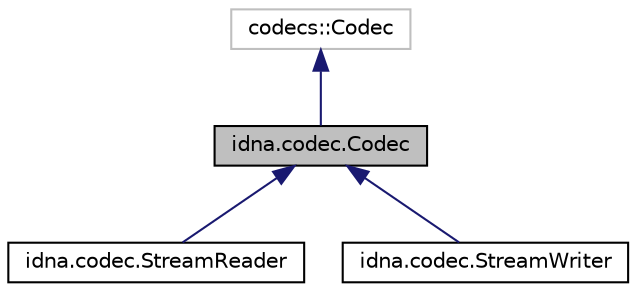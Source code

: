digraph "idna.codec.Codec"
{
 // LATEX_PDF_SIZE
  edge [fontname="Helvetica",fontsize="10",labelfontname="Helvetica",labelfontsize="10"];
  node [fontname="Helvetica",fontsize="10",shape=record];
  Node1 [label="idna.codec.Codec",height=0.2,width=0.4,color="black", fillcolor="grey75", style="filled", fontcolor="black",tooltip=" "];
  Node2 -> Node1 [dir="back",color="midnightblue",fontsize="10",style="solid"];
  Node2 [label="codecs::Codec",height=0.2,width=0.4,color="grey75", fillcolor="white", style="filled",tooltip=" "];
  Node1 -> Node3 [dir="back",color="midnightblue",fontsize="10",style="solid"];
  Node3 [label="idna.codec.StreamReader",height=0.2,width=0.4,color="black", fillcolor="white", style="filled",URL="$classidna_1_1codec_1_1StreamReader.html",tooltip=" "];
  Node1 -> Node4 [dir="back",color="midnightblue",fontsize="10",style="solid"];
  Node4 [label="idna.codec.StreamWriter",height=0.2,width=0.4,color="black", fillcolor="white", style="filled",URL="$classidna_1_1codec_1_1StreamWriter.html",tooltip=" "];
}
